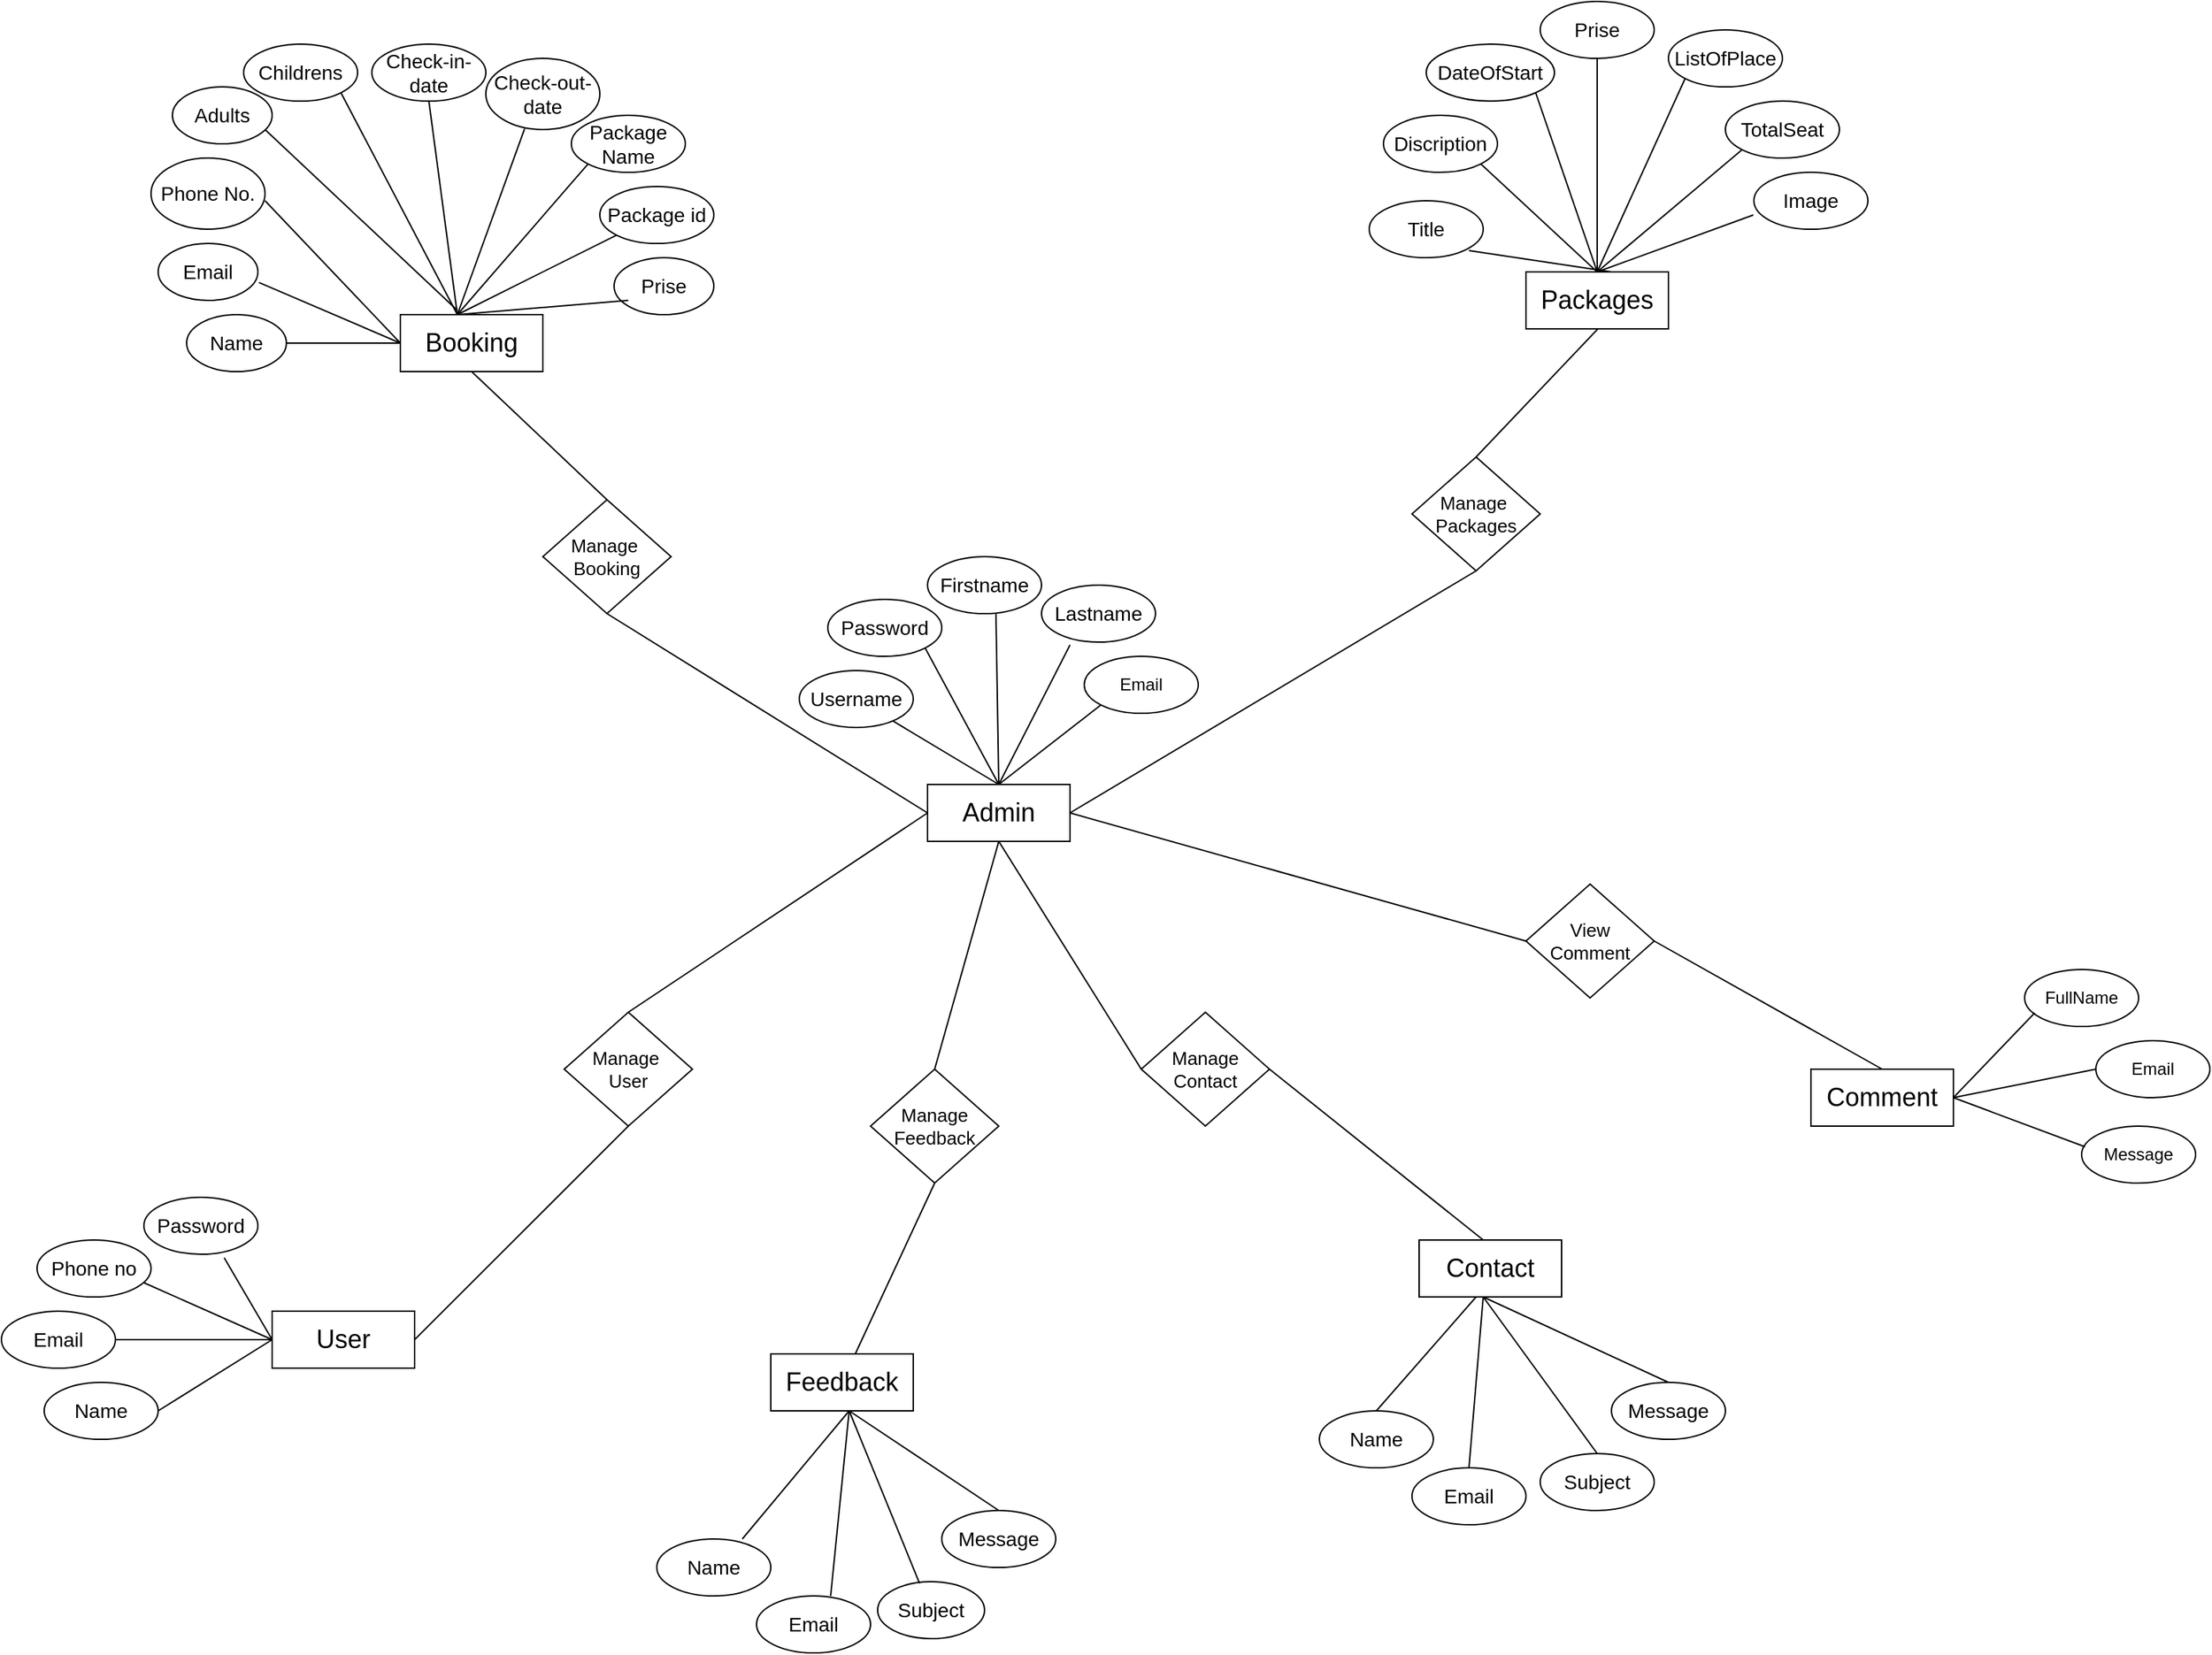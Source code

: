 <mxfile version="13.9.9" type="device"><diagram id="jctRydIv0VkK5GAXSxuj" name="Page-1"><mxGraphModel dx="2048" dy="1184" grid="1" gridSize="10" guides="1" tooltips="1" connect="1" arrows="1" fold="1" page="1" pageScale="2" pageWidth="850" pageHeight="1100" math="0" shadow="0"><root><mxCell id="0"/><mxCell id="1" parent="0"/><mxCell id="NKHwhoTIYDIiGDm1bTEE-1" value="&lt;font style=&quot;font-size: 18px&quot;&gt;Admin&lt;/font&gt;" style="rounded=0;whiteSpace=wrap;html=1;" vertex="1" parent="1"><mxGeometry x="730" y="680" width="100" height="40" as="geometry"/></mxCell><mxCell id="NKHwhoTIYDIiGDm1bTEE-3" value="&lt;font style=&quot;font-size: 14px&quot;&gt;Username&lt;/font&gt;" style="ellipse;whiteSpace=wrap;html=1;" vertex="1" parent="1"><mxGeometry x="640" y="600" width="80" height="40" as="geometry"/></mxCell><mxCell id="NKHwhoTIYDIiGDm1bTEE-4" value="&lt;span style=&quot;font-size: 14px&quot;&gt;Firstname&lt;/span&gt;" style="ellipse;whiteSpace=wrap;html=1;" vertex="1" parent="1"><mxGeometry x="730" y="520" width="80" height="40" as="geometry"/></mxCell><mxCell id="NKHwhoTIYDIiGDm1bTEE-5" value="&lt;span style=&quot;font-size: 14px&quot;&gt;Lastname&lt;/span&gt;" style="ellipse;whiteSpace=wrap;html=1;" vertex="1" parent="1"><mxGeometry x="810" y="540" width="80" height="40" as="geometry"/></mxCell><mxCell id="NKHwhoTIYDIiGDm1bTEE-6" value="&lt;font style=&quot;font-size: 14px&quot;&gt;Password&lt;/font&gt;" style="ellipse;whiteSpace=wrap;html=1;" vertex="1" parent="1"><mxGeometry x="660" y="550" width="80" height="40" as="geometry"/></mxCell><mxCell id="NKHwhoTIYDIiGDm1bTEE-7" value="Email" style="ellipse;whiteSpace=wrap;html=1;" vertex="1" parent="1"><mxGeometry x="840" y="590" width="80" height="40" as="geometry"/></mxCell><mxCell id="NKHwhoTIYDIiGDm1bTEE-8" value="" style="endArrow=none;html=1;" edge="1" parent="1" target="NKHwhoTIYDIiGDm1bTEE-3"><mxGeometry width="50" height="50" relative="1" as="geometry"><mxPoint x="780" y="680" as="sourcePoint"/><mxPoint x="750" y="620" as="targetPoint"/></mxGeometry></mxCell><mxCell id="NKHwhoTIYDIiGDm1bTEE-9" value="" style="endArrow=none;html=1;exitX=0.5;exitY=0;exitDx=0;exitDy=0;" edge="1" parent="1" source="NKHwhoTIYDIiGDm1bTEE-1"><mxGeometry width="50" height="50" relative="1" as="geometry"><mxPoint x="780" y="670" as="sourcePoint"/><mxPoint x="778" y="560" as="targetPoint"/></mxGeometry></mxCell><mxCell id="NKHwhoTIYDIiGDm1bTEE-10" value="" style="endArrow=none;html=1;entryX=1;entryY=1;entryDx=0;entryDy=0;exitX=0.5;exitY=0;exitDx=0;exitDy=0;" edge="1" parent="1" source="NKHwhoTIYDIiGDm1bTEE-1" target="NKHwhoTIYDIiGDm1bTEE-6"><mxGeometry width="50" height="50" relative="1" as="geometry"><mxPoint x="794.39" y="680" as="sourcePoint"/><mxPoint x="719.997" y="635.364" as="targetPoint"/></mxGeometry></mxCell><mxCell id="NKHwhoTIYDIiGDm1bTEE-12" value="" style="endArrow=none;html=1;entryX=0;entryY=1;entryDx=0;entryDy=0;" edge="1" parent="1" target="NKHwhoTIYDIiGDm1bTEE-7"><mxGeometry width="50" height="50" relative="1" as="geometry"><mxPoint x="780" y="680" as="sourcePoint"/><mxPoint x="880" y="640" as="targetPoint"/></mxGeometry></mxCell><mxCell id="NKHwhoTIYDIiGDm1bTEE-13" value="" style="endArrow=none;html=1;exitX=0.5;exitY=0;exitDx=0;exitDy=0;" edge="1" parent="1" source="NKHwhoTIYDIiGDm1bTEE-1"><mxGeometry width="50" height="50" relative="1" as="geometry"><mxPoint x="800" y="670" as="sourcePoint"/><mxPoint x="830" y="582" as="targetPoint"/></mxGeometry></mxCell><mxCell id="NKHwhoTIYDIiGDm1bTEE-14" value="" style="endArrow=none;html=1;entryX=0;entryY=0.5;entryDx=0;entryDy=0;exitX=0.5;exitY=1;exitDx=0;exitDy=0;" edge="1" parent="1" source="NKHwhoTIYDIiGDm1bTEE-15" target="NKHwhoTIYDIiGDm1bTEE-1"><mxGeometry width="50" height="50" relative="1" as="geometry"><mxPoint x="510" y="560" as="sourcePoint"/><mxPoint x="670" y="675" as="targetPoint"/></mxGeometry></mxCell><mxCell id="NKHwhoTIYDIiGDm1bTEE-15" value="&lt;font style=&quot;font-size: 13px&quot;&gt;Manage&amp;nbsp;&lt;br&gt;Booking&lt;/font&gt;" style="rhombus;whiteSpace=wrap;html=1;align=center;" vertex="1" parent="1"><mxGeometry x="460" y="480" width="90" height="80" as="geometry"/></mxCell><mxCell id="NKHwhoTIYDIiGDm1bTEE-16" value="" style="endArrow=none;html=1;exitX=0.5;exitY=0;exitDx=0;exitDy=0;" edge="1" parent="1" source="NKHwhoTIYDIiGDm1bTEE-15"><mxGeometry width="50" height="50" relative="1" as="geometry"><mxPoint x="500" y="470" as="sourcePoint"/><mxPoint x="410" y="390" as="targetPoint"/><Array as="points"/></mxGeometry></mxCell><mxCell id="NKHwhoTIYDIiGDm1bTEE-18" value="&lt;span style=&quot;font-size: 18px&quot;&gt;Booking&lt;/span&gt;" style="rounded=0;whiteSpace=wrap;html=1;" vertex="1" parent="1"><mxGeometry x="360" y="350" width="100" height="40" as="geometry"/></mxCell><mxCell id="NKHwhoTIYDIiGDm1bTEE-20" value="&lt;span style=&quot;font-size: 14px&quot;&gt;Adults&lt;/span&gt;" style="ellipse;whiteSpace=wrap;html=1;" vertex="1" parent="1"><mxGeometry x="200" y="190" width="70" height="40" as="geometry"/></mxCell><mxCell id="NKHwhoTIYDIiGDm1bTEE-21" value="&lt;span style=&quot;font-size: 14px&quot;&gt;Phone No.&lt;/span&gt;" style="ellipse;whiteSpace=wrap;html=1;" vertex="1" parent="1"><mxGeometry x="185" y="240" width="80" height="50" as="geometry"/></mxCell><mxCell id="NKHwhoTIYDIiGDm1bTEE-22" value="&lt;span style=&quot;font-size: 14px&quot;&gt;Email&lt;/span&gt;" style="ellipse;whiteSpace=wrap;html=1;" vertex="1" parent="1"><mxGeometry x="190" y="300" width="70" height="40" as="geometry"/></mxCell><mxCell id="NKHwhoTIYDIiGDm1bTEE-23" value="&lt;span style=&quot;font-size: 14px&quot;&gt;Name&lt;/span&gt;" style="ellipse;whiteSpace=wrap;html=1;" vertex="1" parent="1"><mxGeometry x="210" y="350" width="70" height="40" as="geometry"/></mxCell><mxCell id="NKHwhoTIYDIiGDm1bTEE-24" value="&lt;span style=&quot;font-size: 14px&quot;&gt;Childrens&lt;/span&gt;" style="ellipse;whiteSpace=wrap;html=1;" vertex="1" parent="1"><mxGeometry x="250" y="160" width="80" height="40" as="geometry"/></mxCell><mxCell id="NKHwhoTIYDIiGDm1bTEE-25" value="&lt;span style=&quot;font-size: 14px&quot;&gt;Package id&lt;/span&gt;" style="ellipse;whiteSpace=wrap;html=1;" vertex="1" parent="1"><mxGeometry x="500" y="260" width="80" height="40" as="geometry"/></mxCell><mxCell id="NKHwhoTIYDIiGDm1bTEE-26" value="&lt;span style=&quot;font-size: 14px&quot;&gt;Check-out-date&lt;/span&gt;" style="ellipse;whiteSpace=wrap;html=1;" vertex="1" parent="1"><mxGeometry x="420" y="170" width="80" height="50" as="geometry"/></mxCell><mxCell id="NKHwhoTIYDIiGDm1bTEE-27" value="&lt;span style=&quot;font-size: 14px&quot;&gt;Check-in-date&lt;/span&gt;" style="ellipse;whiteSpace=wrap;html=1;" vertex="1" parent="1"><mxGeometry x="340" y="160" width="80" height="40" as="geometry"/></mxCell><mxCell id="NKHwhoTIYDIiGDm1bTEE-28" value="&lt;span style=&quot;font-size: 14px&quot;&gt;Package&lt;br&gt;Name&lt;br&gt;&lt;/span&gt;" style="ellipse;whiteSpace=wrap;html=1;" vertex="1" parent="1"><mxGeometry x="480" y="210" width="80" height="40" as="geometry"/></mxCell><mxCell id="NKHwhoTIYDIiGDm1bTEE-29" value="&lt;span style=&quot;font-size: 14px&quot;&gt;Prise&lt;/span&gt;" style="ellipse;whiteSpace=wrap;html=1;" vertex="1" parent="1"><mxGeometry x="510" y="310" width="70" height="40" as="geometry"/></mxCell><mxCell id="NKHwhoTIYDIiGDm1bTEE-30" value="" style="endArrow=none;html=1;exitX=1;exitY=0.5;exitDx=0;exitDy=0;" edge="1" parent="1" source="NKHwhoTIYDIiGDm1bTEE-23"><mxGeometry width="50" height="50" relative="1" as="geometry"><mxPoint x="310" y="420" as="sourcePoint"/><mxPoint x="360" y="370" as="targetPoint"/></mxGeometry></mxCell><mxCell id="NKHwhoTIYDIiGDm1bTEE-31" value="" style="endArrow=none;html=1;entryX=0;entryY=0.5;entryDx=0;entryDy=0;exitX=1.011;exitY=0.685;exitDx=0;exitDy=0;exitPerimeter=0;" edge="1" parent="1" source="NKHwhoTIYDIiGDm1bTEE-22" target="NKHwhoTIYDIiGDm1bTEE-18"><mxGeometry width="50" height="50" relative="1" as="geometry"><mxPoint x="290" y="360" as="sourcePoint"/><mxPoint x="340" y="310" as="targetPoint"/></mxGeometry></mxCell><mxCell id="NKHwhoTIYDIiGDm1bTEE-32" value="" style="endArrow=none;html=1;entryX=0;entryY=0.5;entryDx=0;entryDy=0;" edge="1" parent="1" target="NKHwhoTIYDIiGDm1bTEE-18"><mxGeometry width="50" height="50" relative="1" as="geometry"><mxPoint x="265" y="270" as="sourcePoint"/><mxPoint x="315" y="220" as="targetPoint"/></mxGeometry></mxCell><mxCell id="NKHwhoTIYDIiGDm1bTEE-33" value="" style="endArrow=none;html=1;" edge="1" parent="1"><mxGeometry width="50" height="50" relative="1" as="geometry"><mxPoint x="265" y="220" as="sourcePoint"/><mxPoint x="400" y="347" as="targetPoint"/></mxGeometry></mxCell><mxCell id="NKHwhoTIYDIiGDm1bTEE-34" value="" style="endArrow=none;html=1;entryX=1;entryY=1;entryDx=0;entryDy=0;" edge="1" parent="1" target="NKHwhoTIYDIiGDm1bTEE-24"><mxGeometry width="50" height="50" relative="1" as="geometry"><mxPoint x="400" y="350" as="sourcePoint"/><mxPoint x="450" y="300" as="targetPoint"/></mxGeometry></mxCell><mxCell id="NKHwhoTIYDIiGDm1bTEE-35" value="" style="endArrow=none;html=1;entryX=0.5;entryY=1;entryDx=0;entryDy=0;" edge="1" parent="1" target="NKHwhoTIYDIiGDm1bTEE-27"><mxGeometry width="50" height="50" relative="1" as="geometry"><mxPoint x="400" y="350" as="sourcePoint"/><mxPoint x="380" y="210" as="targetPoint"/></mxGeometry></mxCell><mxCell id="NKHwhoTIYDIiGDm1bTEE-36" value="" style="endArrow=none;html=1;entryX=0.34;entryY=0.988;entryDx=0;entryDy=0;entryPerimeter=0;" edge="1" parent="1" target="NKHwhoTIYDIiGDm1bTEE-26"><mxGeometry width="50" height="50" relative="1" as="geometry"><mxPoint x="400" y="350" as="sourcePoint"/><mxPoint x="440" y="213" as="targetPoint"/></mxGeometry></mxCell><mxCell id="NKHwhoTIYDIiGDm1bTEE-37" value="" style="endArrow=none;html=1;entryX=0;entryY=1;entryDx=0;entryDy=0;" edge="1" parent="1" target="NKHwhoTIYDIiGDm1bTEE-28"><mxGeometry width="50" height="50" relative="1" as="geometry"><mxPoint x="400" y="350" as="sourcePoint"/><mxPoint x="450" y="300" as="targetPoint"/></mxGeometry></mxCell><mxCell id="NKHwhoTIYDIiGDm1bTEE-38" value="" style="endArrow=none;html=1;entryX=0;entryY=1;entryDx=0;entryDy=0;" edge="1" parent="1" target="NKHwhoTIYDIiGDm1bTEE-25"><mxGeometry width="50" height="50" relative="1" as="geometry"><mxPoint x="400" y="350" as="sourcePoint"/><mxPoint x="450" y="300" as="targetPoint"/></mxGeometry></mxCell><mxCell id="NKHwhoTIYDIiGDm1bTEE-39" value="" style="endArrow=none;html=1;" edge="1" parent="1"><mxGeometry width="50" height="50" relative="1" as="geometry"><mxPoint x="400" y="350" as="sourcePoint"/><mxPoint x="520" y="340" as="targetPoint"/></mxGeometry></mxCell><mxCell id="NKHwhoTIYDIiGDm1bTEE-42" value="&lt;font style=&quot;font-size: 13px&quot;&gt;Manage&amp;nbsp;&lt;br&gt;Packages&lt;br&gt;&lt;/font&gt;" style="rhombus;whiteSpace=wrap;html=1;align=center;" vertex="1" parent="1"><mxGeometry x="1070" y="450" width="90" height="80" as="geometry"/></mxCell><mxCell id="NKHwhoTIYDIiGDm1bTEE-44" value="" style="endArrow=none;html=1;entryX=0.5;entryY=1;entryDx=0;entryDy=0;" edge="1" parent="1" target="NKHwhoTIYDIiGDm1bTEE-42"><mxGeometry width="50" height="50" relative="1" as="geometry"><mxPoint x="830" y="700" as="sourcePoint"/><mxPoint x="880" y="650" as="targetPoint"/></mxGeometry></mxCell><mxCell id="NKHwhoTIYDIiGDm1bTEE-45" value="" style="endArrow=none;html=1;entryX=0.5;entryY=0;entryDx=0;entryDy=0;" edge="1" parent="1" target="NKHwhoTIYDIiGDm1bTEE-42"><mxGeometry width="50" height="50" relative="1" as="geometry"><mxPoint x="1210" y="350" as="sourcePoint"/><mxPoint x="1120" y="360" as="targetPoint"/></mxGeometry></mxCell><mxCell id="NKHwhoTIYDIiGDm1bTEE-46" value="&lt;span style=&quot;font-size: 18px&quot;&gt;Packages&lt;/span&gt;" style="rounded=0;whiteSpace=wrap;html=1;" vertex="1" parent="1"><mxGeometry x="1150" y="320" width="100" height="40" as="geometry"/></mxCell><mxCell id="NKHwhoTIYDIiGDm1bTEE-48" value="&lt;span style=&quot;font-size: 14px&quot;&gt;TotalSeat&lt;/span&gt;" style="ellipse;whiteSpace=wrap;html=1;" vertex="1" parent="1"><mxGeometry x="1290" y="200" width="80" height="40" as="geometry"/></mxCell><mxCell id="NKHwhoTIYDIiGDm1bTEE-49" value="&lt;span style=&quot;font-size: 14px&quot;&gt;Discription&lt;/span&gt;" style="ellipse;whiteSpace=wrap;html=1;" vertex="1" parent="1"><mxGeometry x="1050" y="210" width="80" height="40" as="geometry"/></mxCell><mxCell id="NKHwhoTIYDIiGDm1bTEE-50" value="&lt;span style=&quot;font-size: 14px&quot;&gt;DateOfStart&lt;/span&gt;" style="ellipse;whiteSpace=wrap;html=1;" vertex="1" parent="1"><mxGeometry x="1080" y="160" width="90" height="40" as="geometry"/></mxCell><mxCell id="NKHwhoTIYDIiGDm1bTEE-51" value="&lt;span style=&quot;font-size: 14px&quot;&gt;Prise&lt;/span&gt;" style="ellipse;whiteSpace=wrap;html=1;" vertex="1" parent="1"><mxGeometry x="1160" y="130" width="80" height="40" as="geometry"/></mxCell><mxCell id="NKHwhoTIYDIiGDm1bTEE-52" value="&lt;span style=&quot;font-size: 14px&quot;&gt;ListOfPlace&lt;/span&gt;" style="ellipse;whiteSpace=wrap;html=1;" vertex="1" parent="1"><mxGeometry x="1250" y="150" width="80" height="40" as="geometry"/></mxCell><mxCell id="NKHwhoTIYDIiGDm1bTEE-53" value="&lt;span style=&quot;font-size: 14px&quot;&gt;Image&lt;/span&gt;" style="ellipse;whiteSpace=wrap;html=1;" vertex="1" parent="1"><mxGeometry x="1310" y="250" width="80" height="40" as="geometry"/></mxCell><mxCell id="NKHwhoTIYDIiGDm1bTEE-54" value="&lt;span style=&quot;font-size: 14px&quot;&gt;Title&lt;/span&gt;" style="ellipse;whiteSpace=wrap;html=1;" vertex="1" parent="1"><mxGeometry x="1040" y="270" width="80" height="40" as="geometry"/></mxCell><mxCell id="NKHwhoTIYDIiGDm1bTEE-55" value="" style="endArrow=none;html=1;entryX=-0.005;entryY=0.75;entryDx=0;entryDy=0;entryPerimeter=0;" edge="1" parent="1" target="NKHwhoTIYDIiGDm1bTEE-53"><mxGeometry width="50" height="50" relative="1" as="geometry"><mxPoint x="1200" y="320" as="sourcePoint"/><mxPoint x="1250" y="270" as="targetPoint"/></mxGeometry></mxCell><mxCell id="NKHwhoTIYDIiGDm1bTEE-56" value="" style="endArrow=none;html=1;entryX=0;entryY=1;entryDx=0;entryDy=0;" edge="1" parent="1" target="NKHwhoTIYDIiGDm1bTEE-48"><mxGeometry width="50" height="50" relative="1" as="geometry"><mxPoint x="1200" y="320" as="sourcePoint"/><mxPoint x="1250" y="270" as="targetPoint"/></mxGeometry></mxCell><mxCell id="NKHwhoTIYDIiGDm1bTEE-57" value="" style="endArrow=none;html=1;entryX=0;entryY=1;entryDx=0;entryDy=0;" edge="1" parent="1" target="NKHwhoTIYDIiGDm1bTEE-52"><mxGeometry width="50" height="50" relative="1" as="geometry"><mxPoint x="1200" y="320" as="sourcePoint"/><mxPoint x="1250" y="270" as="targetPoint"/></mxGeometry></mxCell><mxCell id="NKHwhoTIYDIiGDm1bTEE-58" value="" style="endArrow=none;html=1;entryX=0.5;entryY=1;entryDx=0;entryDy=0;" edge="1" parent="1" target="NKHwhoTIYDIiGDm1bTEE-51"><mxGeometry width="50" height="50" relative="1" as="geometry"><mxPoint x="1200" y="320" as="sourcePoint"/><mxPoint x="1250" y="270" as="targetPoint"/></mxGeometry></mxCell><mxCell id="NKHwhoTIYDIiGDm1bTEE-59" value="" style="endArrow=none;html=1;entryX=1;entryY=1;entryDx=0;entryDy=0;" edge="1" parent="1" target="NKHwhoTIYDIiGDm1bTEE-50"><mxGeometry width="50" height="50" relative="1" as="geometry"><mxPoint x="1200" y="320" as="sourcePoint"/><mxPoint x="1150" y="250" as="targetPoint"/></mxGeometry></mxCell><mxCell id="NKHwhoTIYDIiGDm1bTEE-60" value="" style="endArrow=none;html=1;exitX=0.5;exitY=0;exitDx=0;exitDy=0;entryX=1;entryY=1;entryDx=0;entryDy=0;" edge="1" parent="1" source="NKHwhoTIYDIiGDm1bTEE-46" target="NKHwhoTIYDIiGDm1bTEE-49"><mxGeometry width="50" height="50" relative="1" as="geometry"><mxPoint x="1110" y="245" as="sourcePoint"/><mxPoint x="1160" y="195" as="targetPoint"/></mxGeometry></mxCell><mxCell id="NKHwhoTIYDIiGDm1bTEE-61" value="" style="endArrow=none;html=1;" edge="1" parent="1"><mxGeometry width="50" height="50" relative="1" as="geometry"><mxPoint x="1110" y="305" as="sourcePoint"/><mxPoint x="1210" y="320" as="targetPoint"/></mxGeometry></mxCell><mxCell id="NKHwhoTIYDIiGDm1bTEE-62" value="" style="endArrow=none;html=1;" edge="1" parent="1"><mxGeometry width="50" height="50" relative="1" as="geometry"><mxPoint x="520" y="840" as="sourcePoint"/><mxPoint x="730" y="700" as="targetPoint"/></mxGeometry></mxCell><mxCell id="NKHwhoTIYDIiGDm1bTEE-63" value="&lt;font style=&quot;font-size: 13px&quot;&gt;Manage&amp;nbsp;&lt;br&gt;User&lt;br&gt;&lt;/font&gt;" style="rhombus;whiteSpace=wrap;html=1;align=center;" vertex="1" parent="1"><mxGeometry x="475" y="840" width="90" height="80" as="geometry"/></mxCell><mxCell id="NKHwhoTIYDIiGDm1bTEE-64" value="" style="endArrow=none;html=1;" edge="1" parent="1"><mxGeometry width="50" height="50" relative="1" as="geometry"><mxPoint x="370" y="1070" as="sourcePoint"/><mxPoint x="520" y="920" as="targetPoint"/></mxGeometry></mxCell><mxCell id="NKHwhoTIYDIiGDm1bTEE-65" value="&lt;span style=&quot;font-size: 18px&quot;&gt;User&lt;/span&gt;" style="rounded=0;whiteSpace=wrap;html=1;" vertex="1" parent="1"><mxGeometry x="270" y="1050" width="100" height="40" as="geometry"/></mxCell><mxCell id="NKHwhoTIYDIiGDm1bTEE-66" value="&lt;font style=&quot;font-size: 14px&quot;&gt;Password&lt;/font&gt;" style="ellipse;whiteSpace=wrap;html=1;" vertex="1" parent="1"><mxGeometry x="180" y="970" width="80" height="40" as="geometry"/></mxCell><mxCell id="NKHwhoTIYDIiGDm1bTEE-67" value="&lt;span style=&quot;font-size: 14px&quot;&gt;Email&lt;/span&gt;" style="ellipse;whiteSpace=wrap;html=1;" vertex="1" parent="1"><mxGeometry x="80" y="1050" width="80" height="40" as="geometry"/></mxCell><mxCell id="NKHwhoTIYDIiGDm1bTEE-68" value="&lt;span style=&quot;font-size: 14px&quot;&gt;Phone no&lt;/span&gt;" style="ellipse;whiteSpace=wrap;html=1;" vertex="1" parent="1"><mxGeometry x="105" y="1000" width="80" height="40" as="geometry"/></mxCell><mxCell id="NKHwhoTIYDIiGDm1bTEE-69" value="&lt;span style=&quot;font-size: 14px&quot;&gt;Name&lt;/span&gt;" style="ellipse;whiteSpace=wrap;html=1;" vertex="1" parent="1"><mxGeometry x="110" y="1100" width="80" height="40" as="geometry"/></mxCell><mxCell id="NKHwhoTIYDIiGDm1bTEE-72" value="" style="endArrow=none;html=1;exitX=1;exitY=0.5;exitDx=0;exitDy=0;" edge="1" parent="1" source="NKHwhoTIYDIiGDm1bTEE-69"><mxGeometry width="50" height="50" relative="1" as="geometry"><mxPoint x="220" y="1120" as="sourcePoint"/><mxPoint x="270" y="1070" as="targetPoint"/></mxGeometry></mxCell><mxCell id="NKHwhoTIYDIiGDm1bTEE-73" value="" style="endArrow=none;html=1;entryX=0;entryY=0.5;entryDx=0;entryDy=0;" edge="1" parent="1" target="NKHwhoTIYDIiGDm1bTEE-65"><mxGeometry width="50" height="50" relative="1" as="geometry"><mxPoint x="160" y="1070" as="sourcePoint"/><mxPoint x="210" y="1020" as="targetPoint"/></mxGeometry></mxCell><mxCell id="NKHwhoTIYDIiGDm1bTEE-74" value="" style="endArrow=none;html=1;exitX=0;exitY=0.5;exitDx=0;exitDy=0;" edge="1" parent="1" source="NKHwhoTIYDIiGDm1bTEE-65"><mxGeometry width="50" height="50" relative="1" as="geometry"><mxPoint x="130" y="1080" as="sourcePoint"/><mxPoint x="180" y="1030" as="targetPoint"/></mxGeometry></mxCell><mxCell id="NKHwhoTIYDIiGDm1bTEE-76" value="" style="endArrow=none;html=1;entryX=0.705;entryY=1.064;entryDx=0;entryDy=0;entryPerimeter=0;" edge="1" parent="1" target="NKHwhoTIYDIiGDm1bTEE-66"><mxGeometry width="50" height="50" relative="1" as="geometry"><mxPoint x="270" y="1070" as="sourcePoint"/><mxPoint x="320" y="1020" as="targetPoint"/></mxGeometry></mxCell><mxCell id="NKHwhoTIYDIiGDm1bTEE-77" value="" style="endArrow=none;html=1;entryX=1;entryY=0.5;entryDx=0;entryDy=0;" edge="1" parent="1" target="NKHwhoTIYDIiGDm1bTEE-1"><mxGeometry width="50" height="50" relative="1" as="geometry"><mxPoint x="1150" y="790" as="sourcePoint"/><mxPoint x="920" y="690" as="targetPoint"/></mxGeometry></mxCell><mxCell id="NKHwhoTIYDIiGDm1bTEE-78" value="&lt;font style=&quot;font-size: 13px&quot;&gt;View&lt;br&gt;Comment&lt;br&gt;&lt;/font&gt;" style="rhombus;whiteSpace=wrap;html=1;align=center;" vertex="1" parent="1"><mxGeometry x="1150" y="750" width="90" height="80" as="geometry"/></mxCell><mxCell id="NKHwhoTIYDIiGDm1bTEE-79" value="" style="endArrow=none;html=1;" edge="1" parent="1"><mxGeometry width="50" height="50" relative="1" as="geometry"><mxPoint x="1240" y="790" as="sourcePoint"/><mxPoint x="1400" y="880" as="targetPoint"/></mxGeometry></mxCell><mxCell id="NKHwhoTIYDIiGDm1bTEE-81" value="&lt;span style=&quot;font-size: 18px&quot;&gt;Comment&lt;/span&gt;" style="rounded=0;whiteSpace=wrap;html=1;" vertex="1" parent="1"><mxGeometry x="1350" y="880" width="100" height="40" as="geometry"/></mxCell><mxCell id="NKHwhoTIYDIiGDm1bTEE-82" value="Message" style="ellipse;whiteSpace=wrap;html=1;" vertex="1" parent="1"><mxGeometry x="1540" y="920" width="80" height="40" as="geometry"/></mxCell><mxCell id="NKHwhoTIYDIiGDm1bTEE-83" value="Email" style="ellipse;whiteSpace=wrap;html=1;" vertex="1" parent="1"><mxGeometry x="1550" y="860" width="80" height="40" as="geometry"/></mxCell><mxCell id="NKHwhoTIYDIiGDm1bTEE-84" value="FullName" style="ellipse;whiteSpace=wrap;html=1;" vertex="1" parent="1"><mxGeometry x="1500" y="810" width="80" height="40" as="geometry"/></mxCell><mxCell id="NKHwhoTIYDIiGDm1bTEE-86" value="" style="endArrow=none;html=1;entryX=0.088;entryY=0.763;entryDx=0;entryDy=0;entryPerimeter=0;" edge="1" parent="1" target="NKHwhoTIYDIiGDm1bTEE-84"><mxGeometry width="50" height="50" relative="1" as="geometry"><mxPoint x="1450" y="900" as="sourcePoint"/><mxPoint x="1506" y="845" as="targetPoint"/></mxGeometry></mxCell><mxCell id="NKHwhoTIYDIiGDm1bTEE-89" value="" style="endArrow=none;html=1;exitX=0;exitY=0.5;exitDx=0;exitDy=0;" edge="1" parent="1" source="NKHwhoTIYDIiGDm1bTEE-83"><mxGeometry width="50" height="50" relative="1" as="geometry"><mxPoint x="1400" y="950" as="sourcePoint"/><mxPoint x="1450" y="900" as="targetPoint"/></mxGeometry></mxCell><mxCell id="NKHwhoTIYDIiGDm1bTEE-90" value="" style="endArrow=none;html=1;exitX=0.029;exitY=0.363;exitDx=0;exitDy=0;exitPerimeter=0;" edge="1" parent="1" source="NKHwhoTIYDIiGDm1bTEE-82"><mxGeometry width="50" height="50" relative="1" as="geometry"><mxPoint x="1400" y="950" as="sourcePoint"/><mxPoint x="1450" y="900" as="targetPoint"/></mxGeometry></mxCell><mxCell id="NKHwhoTIYDIiGDm1bTEE-92" value="" style="endArrow=none;html=1;exitX=0.5;exitY=1;exitDx=0;exitDy=0;" edge="1" parent="1" source="NKHwhoTIYDIiGDm1bTEE-1"><mxGeometry width="50" height="50" relative="1" as="geometry"><mxPoint x="745" y="780" as="sourcePoint"/><mxPoint x="880" y="880" as="targetPoint"/></mxGeometry></mxCell><mxCell id="NKHwhoTIYDIiGDm1bTEE-93" value="&lt;font style=&quot;font-size: 13px&quot;&gt;Manage&lt;br&gt;Feedback&lt;br&gt;&lt;/font&gt;" style="rhombus;whiteSpace=wrap;html=1;align=center;" vertex="1" parent="1"><mxGeometry x="690" y="880" width="90" height="80" as="geometry"/></mxCell><mxCell id="NKHwhoTIYDIiGDm1bTEE-94" value="" style="endArrow=none;html=1;exitX=0.5;exitY=0;exitDx=0;exitDy=0;" edge="1" parent="1" source="NKHwhoTIYDIiGDm1bTEE-93"><mxGeometry width="50" height="50" relative="1" as="geometry"><mxPoint x="730" y="770" as="sourcePoint"/><mxPoint x="780" y="720" as="targetPoint"/></mxGeometry></mxCell><mxCell id="NKHwhoTIYDIiGDm1bTEE-95" value="" style="endArrow=none;html=1;entryX=0.5;entryY=1;entryDx=0;entryDy=0;" edge="1" parent="1" source="NKHwhoTIYDIiGDm1bTEE-96" target="NKHwhoTIYDIiGDm1bTEE-93"><mxGeometry width="50" height="50" relative="1" as="geometry"><mxPoint x="660" y="1070" as="sourcePoint"/><mxPoint x="730" y="995" as="targetPoint"/></mxGeometry></mxCell><mxCell id="NKHwhoTIYDIiGDm1bTEE-96" value="&lt;span style=&quot;font-size: 18px&quot;&gt;Feedback&lt;/span&gt;" style="rounded=0;whiteSpace=wrap;html=1;" vertex="1" parent="1"><mxGeometry x="620" y="1080" width="100" height="40" as="geometry"/></mxCell><mxCell id="NKHwhoTIYDIiGDm1bTEE-97" value="&lt;span style=&quot;font-size: 14px&quot;&gt;Message&lt;/span&gt;" style="ellipse;whiteSpace=wrap;html=1;" vertex="1" parent="1"><mxGeometry x="740" y="1190" width="80" height="40" as="geometry"/></mxCell><mxCell id="NKHwhoTIYDIiGDm1bTEE-98" value="&lt;span style=&quot;font-size: 14px&quot;&gt;Subject&lt;/span&gt;" style="ellipse;whiteSpace=wrap;html=1;" vertex="1" parent="1"><mxGeometry x="695" y="1240" width="75" height="40" as="geometry"/></mxCell><mxCell id="NKHwhoTIYDIiGDm1bTEE-99" value="&lt;span style=&quot;font-size: 14px&quot;&gt;Email&lt;/span&gt;" style="ellipse;whiteSpace=wrap;html=1;" vertex="1" parent="1"><mxGeometry x="610" y="1250" width="80" height="40" as="geometry"/></mxCell><mxCell id="NKHwhoTIYDIiGDm1bTEE-100" value="&lt;span style=&quot;font-size: 14px&quot;&gt;Name&lt;/span&gt;" style="ellipse;whiteSpace=wrap;html=1;" vertex="1" parent="1"><mxGeometry x="540" y="1210" width="80" height="40" as="geometry"/></mxCell><mxCell id="NKHwhoTIYDIiGDm1bTEE-102" value="" style="endArrow=none;html=1;" edge="1" parent="1"><mxGeometry width="50" height="50" relative="1" as="geometry"><mxPoint x="600" y="1210" as="sourcePoint"/><mxPoint x="675" y="1120" as="targetPoint"/></mxGeometry></mxCell><mxCell id="NKHwhoTIYDIiGDm1bTEE-103" value="" style="endArrow=none;html=1;" edge="1" parent="1"><mxGeometry width="50" height="50" relative="1" as="geometry"><mxPoint x="662" y="1250" as="sourcePoint"/><mxPoint x="675" y="1120" as="targetPoint"/></mxGeometry></mxCell><mxCell id="NKHwhoTIYDIiGDm1bTEE-104" value="" style="endArrow=none;html=1;exitX=0.392;exitY=0.029;exitDx=0;exitDy=0;exitPerimeter=0;" edge="1" parent="1" source="NKHwhoTIYDIiGDm1bTEE-98"><mxGeometry width="50" height="50" relative="1" as="geometry"><mxPoint x="625" y="1170" as="sourcePoint"/><mxPoint x="675" y="1120" as="targetPoint"/></mxGeometry></mxCell><mxCell id="NKHwhoTIYDIiGDm1bTEE-105" value="" style="endArrow=none;html=1;exitX=0.5;exitY=0;exitDx=0;exitDy=0;" edge="1" parent="1" source="NKHwhoTIYDIiGDm1bTEE-97"><mxGeometry width="50" height="50" relative="1" as="geometry"><mxPoint x="625" y="1170" as="sourcePoint"/><mxPoint x="675" y="1120" as="targetPoint"/></mxGeometry></mxCell><mxCell id="NKHwhoTIYDIiGDm1bTEE-106" value="&lt;font style=&quot;font-size: 13px&quot;&gt;Manage&lt;br&gt;Contact&lt;br&gt;&lt;/font&gt;" style="rhombus;whiteSpace=wrap;html=1;align=center;" vertex="1" parent="1"><mxGeometry x="880" y="840" width="90" height="80" as="geometry"/></mxCell><mxCell id="NKHwhoTIYDIiGDm1bTEE-107" value="" style="endArrow=none;html=1;" edge="1" parent="1"><mxGeometry width="50" height="50" relative="1" as="geometry"><mxPoint x="970" y="880" as="sourcePoint"/><mxPoint x="1120" y="1000" as="targetPoint"/></mxGeometry></mxCell><mxCell id="NKHwhoTIYDIiGDm1bTEE-108" value="&lt;span style=&quot;font-size: 18px&quot;&gt;Contact&lt;/span&gt;" style="rounded=0;whiteSpace=wrap;html=1;" vertex="1" parent="1"><mxGeometry x="1075" y="1000" width="100" height="40" as="geometry"/></mxCell><mxCell id="NKHwhoTIYDIiGDm1bTEE-109" value="&lt;span style=&quot;font-size: 14px&quot;&gt;Email&lt;/span&gt;" style="ellipse;whiteSpace=wrap;html=1;" vertex="1" parent="1"><mxGeometry x="1070" y="1160" width="80" height="40" as="geometry"/></mxCell><mxCell id="NKHwhoTIYDIiGDm1bTEE-110" value="&lt;span style=&quot;font-size: 14px&quot;&gt;Name&lt;/span&gt;" style="ellipse;whiteSpace=wrap;html=1;" vertex="1" parent="1"><mxGeometry x="1005" y="1120" width="80" height="40" as="geometry"/></mxCell><mxCell id="NKHwhoTIYDIiGDm1bTEE-111" value="&lt;span style=&quot;font-size: 14px&quot;&gt;Message&lt;/span&gt;" style="ellipse;whiteSpace=wrap;html=1;" vertex="1" parent="1"><mxGeometry x="1210" y="1100" width="80" height="40" as="geometry"/></mxCell><mxCell id="NKHwhoTIYDIiGDm1bTEE-112" value="&lt;span style=&quot;font-size: 14px&quot;&gt;Subject&lt;/span&gt;" style="ellipse;whiteSpace=wrap;html=1;" vertex="1" parent="1"><mxGeometry x="1160" y="1150" width="80" height="40" as="geometry"/></mxCell><mxCell id="NKHwhoTIYDIiGDm1bTEE-113" value="" style="endArrow=none;html=1;exitX=0.5;exitY=0;exitDx=0;exitDy=0;" edge="1" parent="1" source="NKHwhoTIYDIiGDm1bTEE-110"><mxGeometry width="50" height="50" relative="1" as="geometry"><mxPoint x="1065" y="1090" as="sourcePoint"/><mxPoint x="1115" y="1040" as="targetPoint"/></mxGeometry></mxCell><mxCell id="NKHwhoTIYDIiGDm1bTEE-114" value="" style="endArrow=none;html=1;" edge="1" parent="1"><mxGeometry width="50" height="50" relative="1" as="geometry"><mxPoint x="1110" y="1160" as="sourcePoint"/><mxPoint x="1120" y="1040" as="targetPoint"/></mxGeometry></mxCell><mxCell id="NKHwhoTIYDIiGDm1bTEE-115" value="" style="endArrow=none;html=1;exitX=0.5;exitY=0;exitDx=0;exitDy=0;" edge="1" parent="1" source="NKHwhoTIYDIiGDm1bTEE-112"><mxGeometry width="50" height="50" relative="1" as="geometry"><mxPoint x="1070" y="1090" as="sourcePoint"/><mxPoint x="1120" y="1040" as="targetPoint"/></mxGeometry></mxCell><mxCell id="NKHwhoTIYDIiGDm1bTEE-116" value="" style="endArrow=none;html=1;exitX=0.5;exitY=0;exitDx=0;exitDy=0;" edge="1" parent="1" source="NKHwhoTIYDIiGDm1bTEE-111"><mxGeometry width="50" height="50" relative="1" as="geometry"><mxPoint x="1070" y="1090" as="sourcePoint"/><mxPoint x="1120" y="1040" as="targetPoint"/></mxGeometry></mxCell></root></mxGraphModel></diagram></mxfile>